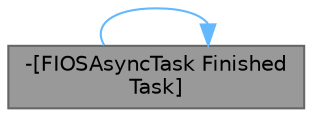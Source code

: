 digraph "-[FIOSAsyncTask FinishedTask]"
{
 // INTERACTIVE_SVG=YES
 // LATEX_PDF_SIZE
  bgcolor="transparent";
  edge [fontname=Helvetica,fontsize=10,labelfontname=Helvetica,labelfontsize=10];
  node [fontname=Helvetica,fontsize=10,shape=box,height=0.2,width=0.4];
  rankdir="LR";
  Node1 [id="Node000001",label="-[FIOSAsyncTask Finished\lTask]",height=0.2,width=0.4,color="gray40", fillcolor="grey60", style="filled", fontcolor="black",tooltip="Mark that the task is complete on the iOS thread, and now the GameThread can be fired (the Task is un..."];
  Node1 -> Node1 [id="edge1_Node000001_Node000001",color="steelblue1",style="solid",tooltip=" "];
}
